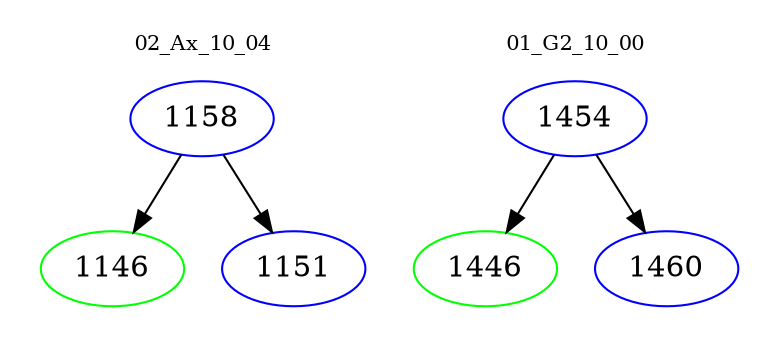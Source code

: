 digraph{
subgraph cluster_0 {
color = white
label = "02_Ax_10_04";
fontsize=10;
T0_1158 [label="1158", color="blue"]
T0_1158 -> T0_1146 [color="black"]
T0_1146 [label="1146", color="green"]
T0_1158 -> T0_1151 [color="black"]
T0_1151 [label="1151", color="blue"]
}
subgraph cluster_1 {
color = white
label = "01_G2_10_00";
fontsize=10;
T1_1454 [label="1454", color="blue"]
T1_1454 -> T1_1446 [color="black"]
T1_1446 [label="1446", color="green"]
T1_1454 -> T1_1460 [color="black"]
T1_1460 [label="1460", color="blue"]
}
}
